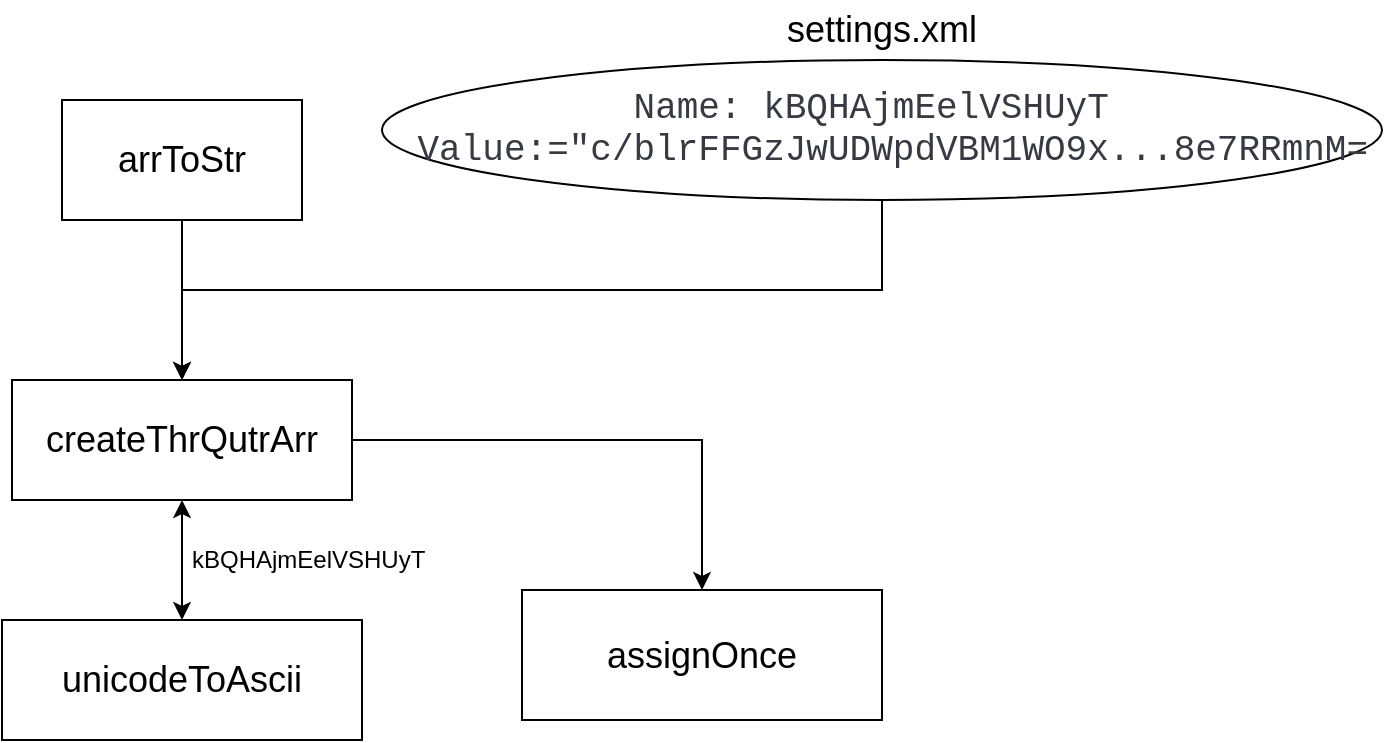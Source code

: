 <mxfile version="22.1.0" type="onedrive">
  <diagram name="Page-1" id="5BmKu9sERtYqydeMWE9_">
    <mxGraphModel grid="1" page="1" gridSize="10" guides="1" tooltips="1" connect="1" arrows="1" fold="1" pageScale="1" pageWidth="827" pageHeight="1169" math="0" shadow="0">
      <root>
        <mxCell id="0" />
        <mxCell id="1" parent="0" />
        <mxCell id="mPgJThO0AiR79qdTyzll-1" value="&lt;font style=&quot;font-size: 18px;&quot;&gt;arrToStr&lt;/font&gt;" style="rounded=0;whiteSpace=wrap;html=1;" vertex="1" parent="1">
          <mxGeometry x="470" y="340" width="120" height="60" as="geometry" />
        </mxCell>
        <mxCell id="mPgJThO0AiR79qdTyzll-2" value="&lt;p style=&quot;color: rgb(56, 58, 66); font-family: Consolas, &amp;quot;Courier New&amp;quot;, monospace; line-height: 19px;&quot;&gt;&lt;font style=&quot;font-size: 18px;&quot;&gt;Name: kBQHAjmEelVSHUyT&amp;nbsp;&lt;br&gt;&amp;nbsp;Value:=&quot;c/blrFFGzJwUDWpdVBM1WO9x...8e7RRmnM=&lt;/font&gt;&lt;/p&gt;&lt;div style=&quot;color: rgb(56, 58, 66); background-color: rgb(250, 250, 250); font-family: Consolas, &amp;quot;Courier New&amp;quot;, monospace; font-size: 14px; line-height: 19px;&quot;&gt;&lt;div style=&quot;line-height: 19px;&quot;&gt;&lt;div&gt;&lt;span style=&quot;color: #a626a4;&quot;&gt;&lt;/span&gt;&lt;/div&gt;&lt;/div&gt;&lt;/div&gt;" style="ellipse;whiteSpace=wrap;html=1;align=center;" vertex="1" parent="1">
          <mxGeometry x="630" y="320" width="500" height="70" as="geometry" />
        </mxCell>
        <mxCell id="mPgJThO0AiR79qdTyzll-3" value="&lt;font style=&quot;font-size: 18px;&quot;&gt;settings.xml&lt;/font&gt;" style="text;html=1;strokeColor=none;fillColor=none;align=center;verticalAlign=middle;whiteSpace=wrap;rounded=0;" vertex="1" parent="1">
          <mxGeometry x="850" y="290" width="60" height="30" as="geometry" />
        </mxCell>
        <mxCell id="mPgJThO0AiR79qdTyzll-4" value="" style="endArrow=classic;html=1;rounded=0;exitX=0.5;exitY=1;exitDx=0;exitDy=0;" edge="1" parent="1" source="mPgJThO0AiR79qdTyzll-1" target="mPgJThO0AiR79qdTyzll-5">
          <mxGeometry width="50" height="50" relative="1" as="geometry">
            <mxPoint x="750" y="550" as="sourcePoint" />
            <mxPoint x="530" y="480" as="targetPoint" />
          </mxGeometry>
        </mxCell>
        <mxCell id="mPgJThO0AiR79qdTyzll-5" value="&lt;font style=&quot;font-size: 18px;&quot;&gt;createThrQutrArr&lt;/font&gt;" style="rounded=0;whiteSpace=wrap;html=1;" vertex="1" parent="1">
          <mxGeometry x="445" y="480" width="170" height="60" as="geometry" />
        </mxCell>
        <mxCell id="mPgJThO0AiR79qdTyzll-6" value="" style="endArrow=classic;html=1;rounded=0;exitX=0.5;exitY=1;exitDx=0;exitDy=0;entryX=0.5;entryY=0;entryDx=0;entryDy=0;edgeStyle=orthogonalEdgeStyle;" edge="1" parent="1" source="mPgJThO0AiR79qdTyzll-2" target="mPgJThO0AiR79qdTyzll-5">
          <mxGeometry width="50" height="50" relative="1" as="geometry">
            <mxPoint x="680" y="570" as="sourcePoint" />
            <mxPoint x="730" y="520" as="targetPoint" />
          </mxGeometry>
        </mxCell>
        <mxCell id="mPgJThO0AiR79qdTyzll-7" value="" style="endArrow=classic;html=1;rounded=0;exitX=0.5;exitY=1;exitDx=0;exitDy=0;startArrow=classic;startFill=1;" edge="1" parent="1" source="mPgJThO0AiR79qdTyzll-5" target="mPgJThO0AiR79qdTyzll-8">
          <mxGeometry width="50" height="50" relative="1" as="geometry">
            <mxPoint x="650" y="610" as="sourcePoint" />
            <mxPoint x="530" y="600" as="targetPoint" />
          </mxGeometry>
        </mxCell>
        <mxCell id="mPgJThO0AiR79qdTyzll-8" value="&lt;p&gt;&lt;font style=&quot;font-size: 18px;&quot;&gt;unicodeToAscii&lt;/font&gt;&lt;/p&gt;" style="rounded=0;whiteSpace=wrap;html=1;" vertex="1" parent="1">
          <mxGeometry x="440" y="600" width="180" height="60" as="geometry" />
        </mxCell>
        <mxCell id="mPgJThO0AiR79qdTyzll-9" value="kBQHAjmEelVSHUyT&amp;nbsp;" style="text;html=1;strokeColor=none;fillColor=none;align=center;verticalAlign=middle;whiteSpace=wrap;rounded=0;" vertex="1" parent="1">
          <mxGeometry x="510" y="554.5" width="170" height="30" as="geometry" />
        </mxCell>
        <mxCell id="mPgJThO0AiR79qdTyzll-12" value="" style="endArrow=classic;html=1;rounded=0;exitX=1;exitY=0.5;exitDx=0;exitDy=0;entryX=0.5;entryY=0;entryDx=0;entryDy=0;edgeStyle=orthogonalEdgeStyle;" edge="1" parent="1" source="mPgJThO0AiR79qdTyzll-5" target="mPgJThO0AiR79qdTyzll-13">
          <mxGeometry width="50" height="50" relative="1" as="geometry">
            <mxPoint x="670" y="620" as="sourcePoint" />
            <mxPoint x="780" y="580" as="targetPoint" />
          </mxGeometry>
        </mxCell>
        <mxCell id="mPgJThO0AiR79qdTyzll-13" value="&lt;font style=&quot;font-size: 18px;&quot;&gt;assignOnce&lt;/font&gt;" style="rounded=0;whiteSpace=wrap;html=1;" vertex="1" parent="1">
          <mxGeometry x="700" y="585" width="180" height="65" as="geometry" />
        </mxCell>
      </root>
    </mxGraphModel>
  </diagram>
</mxfile>
